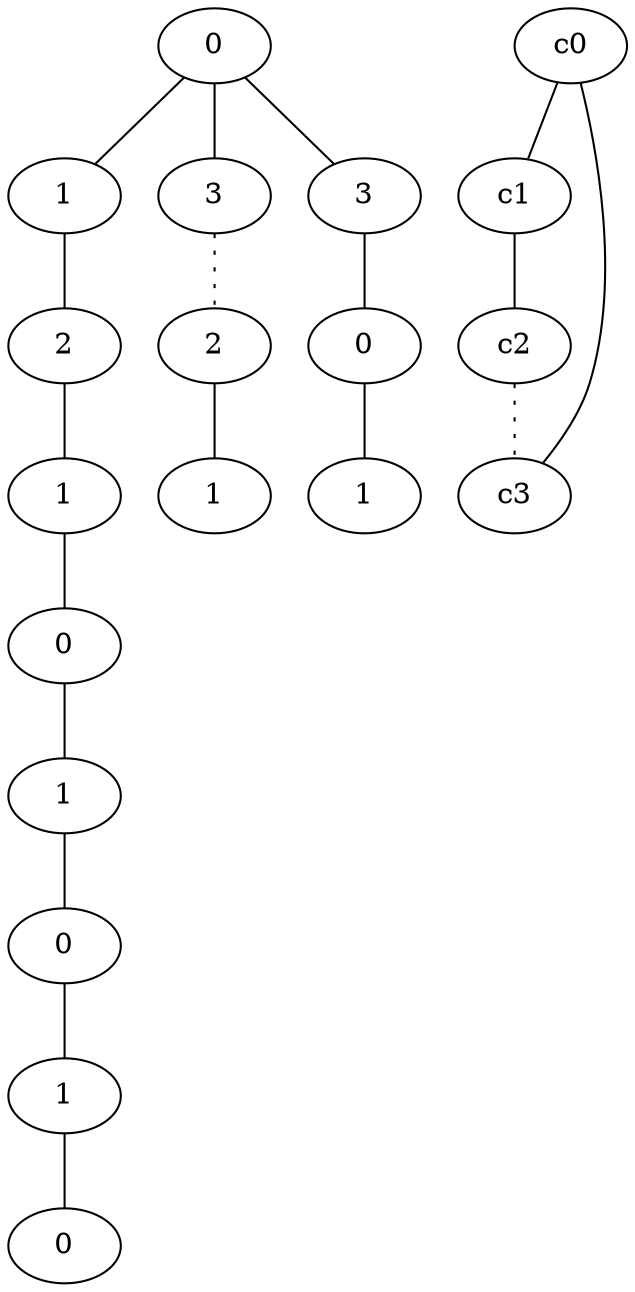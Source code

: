 graph {
a0[label=0];
a1[label=1];
a2[label=2];
a3[label=1];
a4[label=0];
a5[label=1];
a6[label=0];
a7[label=1];
a8[label=0];
a9[label=3];
a10[label=2];
a11[label=1];
a12[label=3];
a13[label=0];
a14[label=1];
a0 -- a1;
a0 -- a9;
a0 -- a12;
a1 -- a2;
a2 -- a3;
a3 -- a4;
a4 -- a5;
a5 -- a6;
a6 -- a7;
a7 -- a8;
a9 -- a10 [style=dotted];
a10 -- a11;
a12 -- a13;
a13 -- a14;
c0 -- c1;
c0 -- c3;
c1 -- c2;
c2 -- c3 [style=dotted];
}
